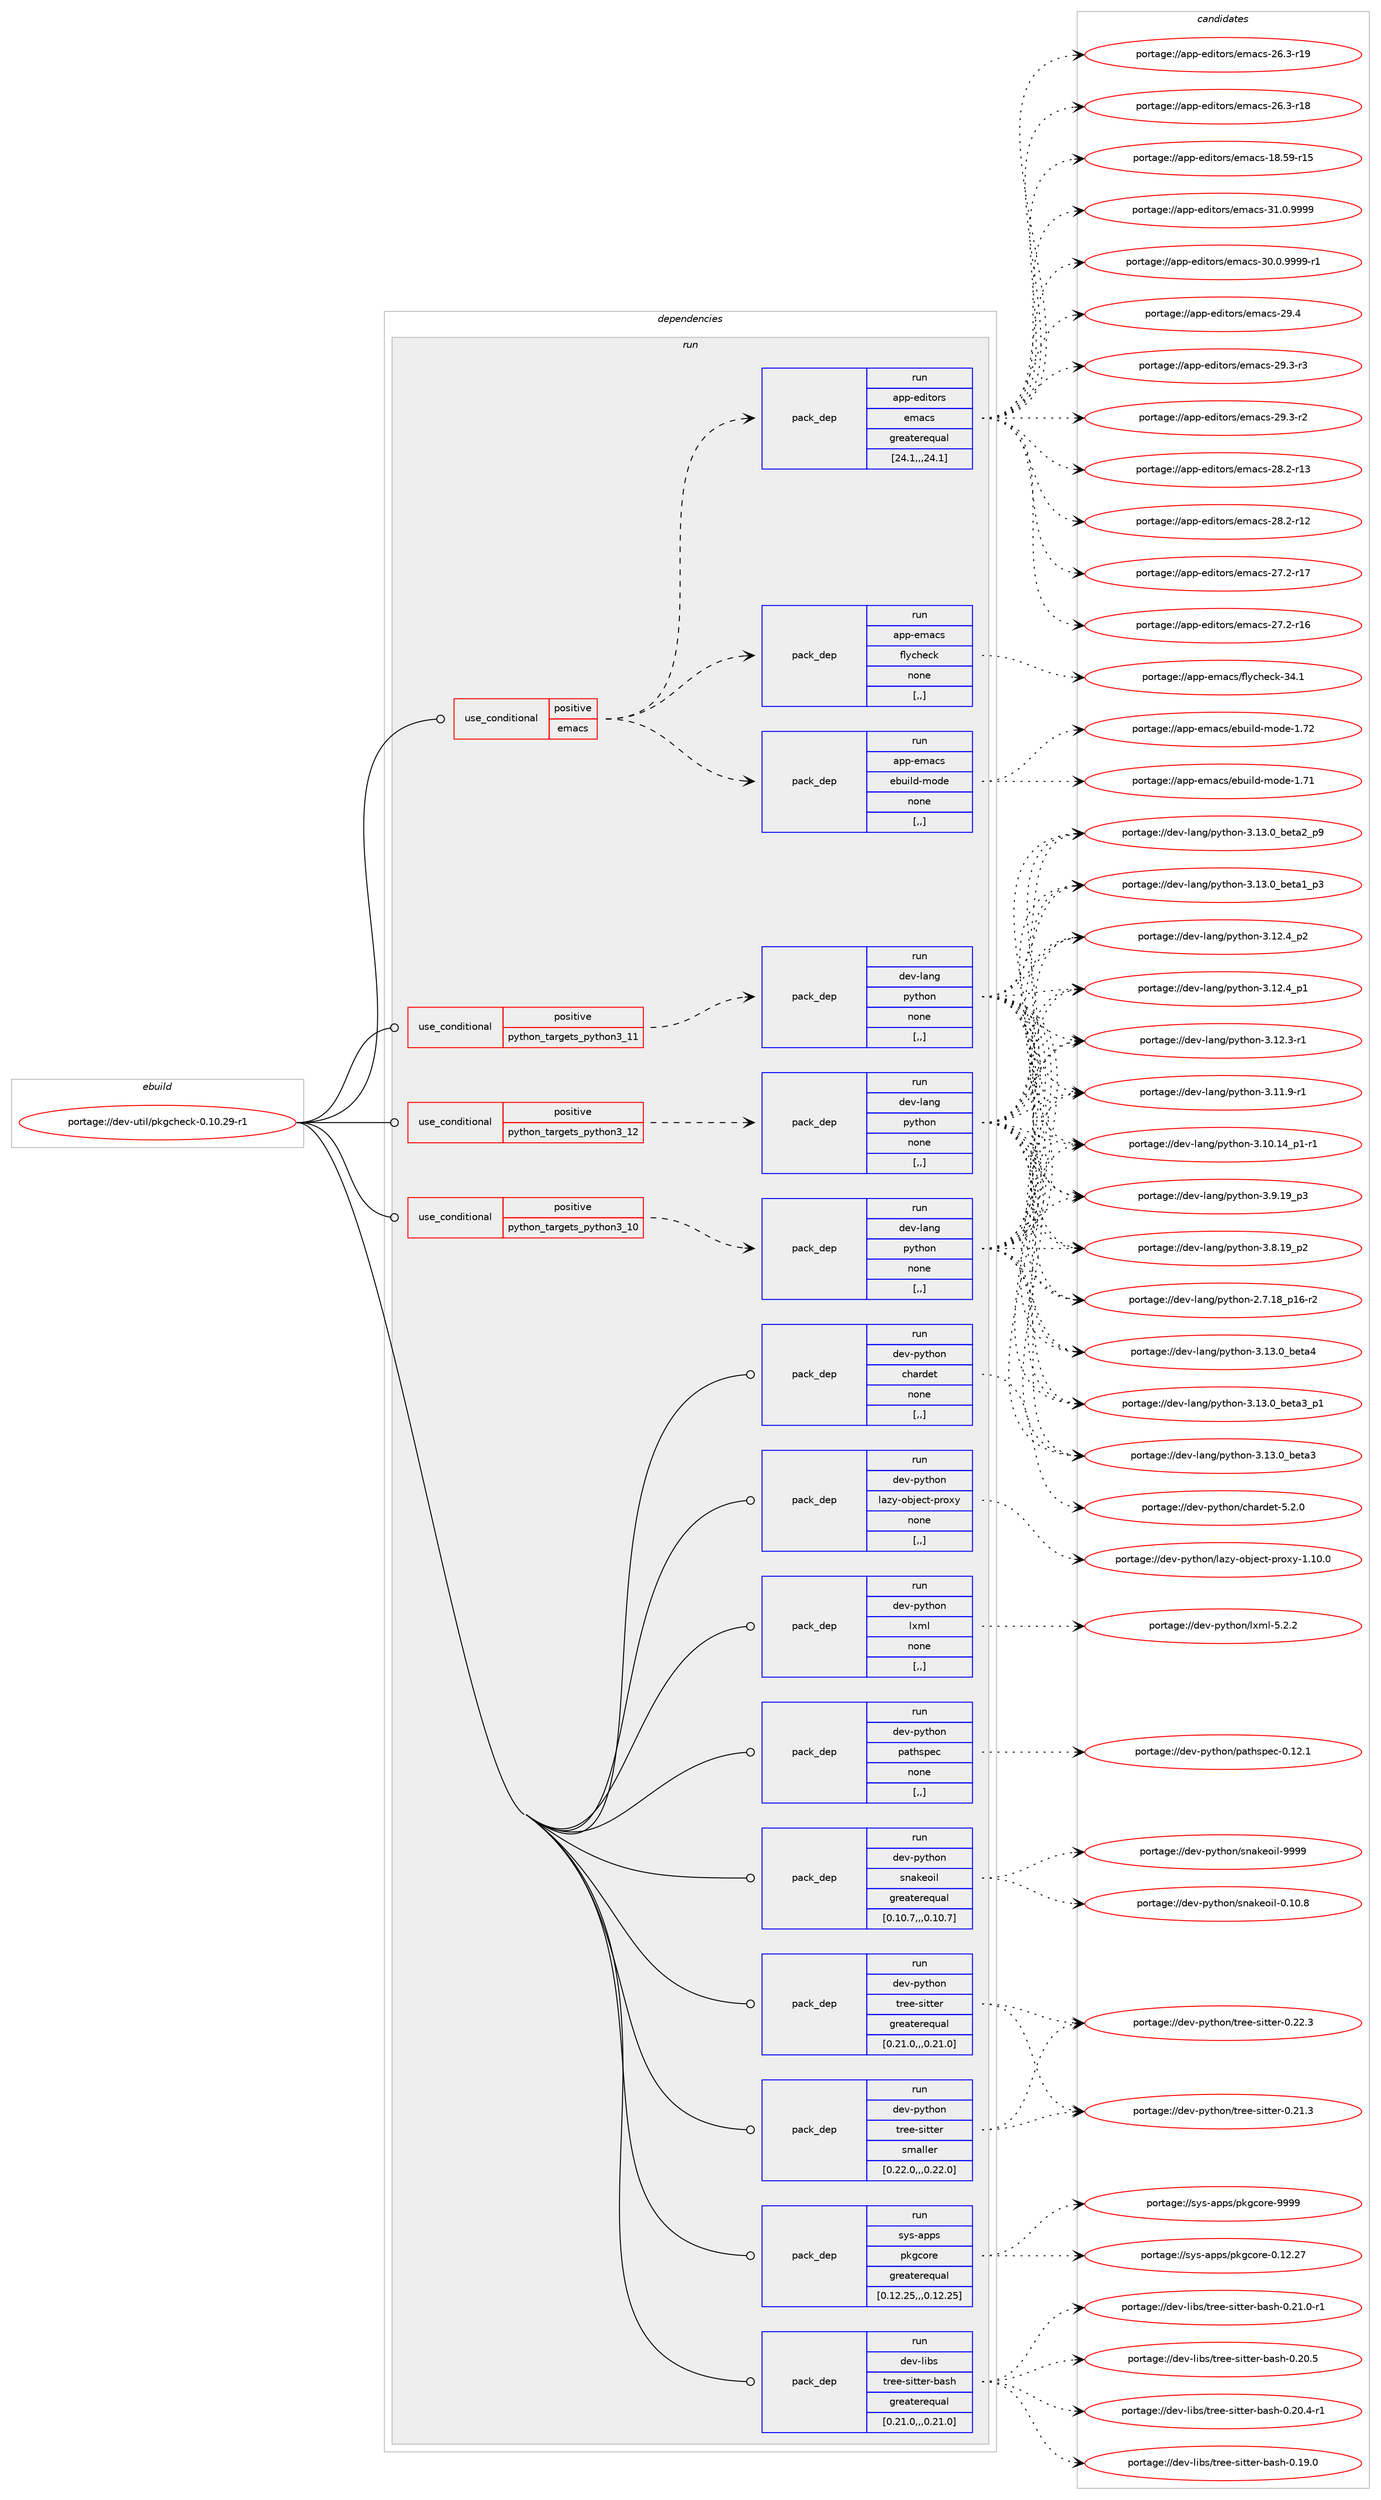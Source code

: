 digraph prolog {

# *************
# Graph options
# *************

newrank=true;
concentrate=true;
compound=true;
graph [rankdir=LR,fontname=Helvetica,fontsize=10,ranksep=1.5];#, ranksep=2.5, nodesep=0.2];
edge  [arrowhead=vee];
node  [fontname=Helvetica,fontsize=10];

# **********
# The ebuild
# **********

subgraph cluster_leftcol {
color=gray;
label=<<i>ebuild</i>>;
id [label="portage://dev-util/pkgcheck-0.10.29-r1", color=red, width=4, href="../dev-util/pkgcheck-0.10.29-r1.svg"];
}

# ****************
# The dependencies
# ****************

subgraph cluster_midcol {
color=gray;
label=<<i>dependencies</i>>;
subgraph cluster_compile {
fillcolor="#eeeeee";
style=filled;
label=<<i>compile</i>>;
}
subgraph cluster_compileandrun {
fillcolor="#eeeeee";
style=filled;
label=<<i>compile and run</i>>;
}
subgraph cluster_run {
fillcolor="#eeeeee";
style=filled;
label=<<i>run</i>>;
subgraph cond61489 {
dependency218308 [label=<<TABLE BORDER="0" CELLBORDER="1" CELLSPACING="0" CELLPADDING="4"><TR><TD ROWSPAN="3" CELLPADDING="10">use_conditional</TD></TR><TR><TD>positive</TD></TR><TR><TD>emacs</TD></TR></TABLE>>, shape=none, color=red];
subgraph pack155378 {
dependency218309 [label=<<TABLE BORDER="0" CELLBORDER="1" CELLSPACING="0" CELLPADDING="4" WIDTH="220"><TR><TD ROWSPAN="6" CELLPADDING="30">pack_dep</TD></TR><TR><TD WIDTH="110">run</TD></TR><TR><TD>app-editors</TD></TR><TR><TD>emacs</TD></TR><TR><TD>greaterequal</TD></TR><TR><TD>[24.1,,,24.1]</TD></TR></TABLE>>, shape=none, color=blue];
}
dependency218308:e -> dependency218309:w [weight=20,style="dashed",arrowhead="vee"];
subgraph pack155379 {
dependency218310 [label=<<TABLE BORDER="0" CELLBORDER="1" CELLSPACING="0" CELLPADDING="4" WIDTH="220"><TR><TD ROWSPAN="6" CELLPADDING="30">pack_dep</TD></TR><TR><TD WIDTH="110">run</TD></TR><TR><TD>app-emacs</TD></TR><TR><TD>ebuild-mode</TD></TR><TR><TD>none</TD></TR><TR><TD>[,,]</TD></TR></TABLE>>, shape=none, color=blue];
}
dependency218308:e -> dependency218310:w [weight=20,style="dashed",arrowhead="vee"];
subgraph pack155380 {
dependency218311 [label=<<TABLE BORDER="0" CELLBORDER="1" CELLSPACING="0" CELLPADDING="4" WIDTH="220"><TR><TD ROWSPAN="6" CELLPADDING="30">pack_dep</TD></TR><TR><TD WIDTH="110">run</TD></TR><TR><TD>app-emacs</TD></TR><TR><TD>flycheck</TD></TR><TR><TD>none</TD></TR><TR><TD>[,,]</TD></TR></TABLE>>, shape=none, color=blue];
}
dependency218308:e -> dependency218311:w [weight=20,style="dashed",arrowhead="vee"];
}
id:e -> dependency218308:w [weight=20,style="solid",arrowhead="odot"];
subgraph cond61490 {
dependency218312 [label=<<TABLE BORDER="0" CELLBORDER="1" CELLSPACING="0" CELLPADDING="4"><TR><TD ROWSPAN="3" CELLPADDING="10">use_conditional</TD></TR><TR><TD>positive</TD></TR><TR><TD>python_targets_python3_10</TD></TR></TABLE>>, shape=none, color=red];
subgraph pack155381 {
dependency218313 [label=<<TABLE BORDER="0" CELLBORDER="1" CELLSPACING="0" CELLPADDING="4" WIDTH="220"><TR><TD ROWSPAN="6" CELLPADDING="30">pack_dep</TD></TR><TR><TD WIDTH="110">run</TD></TR><TR><TD>dev-lang</TD></TR><TR><TD>python</TD></TR><TR><TD>none</TD></TR><TR><TD>[,,]</TD></TR></TABLE>>, shape=none, color=blue];
}
dependency218312:e -> dependency218313:w [weight=20,style="dashed",arrowhead="vee"];
}
id:e -> dependency218312:w [weight=20,style="solid",arrowhead="odot"];
subgraph cond61491 {
dependency218314 [label=<<TABLE BORDER="0" CELLBORDER="1" CELLSPACING="0" CELLPADDING="4"><TR><TD ROWSPAN="3" CELLPADDING="10">use_conditional</TD></TR><TR><TD>positive</TD></TR><TR><TD>python_targets_python3_11</TD></TR></TABLE>>, shape=none, color=red];
subgraph pack155382 {
dependency218315 [label=<<TABLE BORDER="0" CELLBORDER="1" CELLSPACING="0" CELLPADDING="4" WIDTH="220"><TR><TD ROWSPAN="6" CELLPADDING="30">pack_dep</TD></TR><TR><TD WIDTH="110">run</TD></TR><TR><TD>dev-lang</TD></TR><TR><TD>python</TD></TR><TR><TD>none</TD></TR><TR><TD>[,,]</TD></TR></TABLE>>, shape=none, color=blue];
}
dependency218314:e -> dependency218315:w [weight=20,style="dashed",arrowhead="vee"];
}
id:e -> dependency218314:w [weight=20,style="solid",arrowhead="odot"];
subgraph cond61492 {
dependency218316 [label=<<TABLE BORDER="0" CELLBORDER="1" CELLSPACING="0" CELLPADDING="4"><TR><TD ROWSPAN="3" CELLPADDING="10">use_conditional</TD></TR><TR><TD>positive</TD></TR><TR><TD>python_targets_python3_12</TD></TR></TABLE>>, shape=none, color=red];
subgraph pack155383 {
dependency218317 [label=<<TABLE BORDER="0" CELLBORDER="1" CELLSPACING="0" CELLPADDING="4" WIDTH="220"><TR><TD ROWSPAN="6" CELLPADDING="30">pack_dep</TD></TR><TR><TD WIDTH="110">run</TD></TR><TR><TD>dev-lang</TD></TR><TR><TD>python</TD></TR><TR><TD>none</TD></TR><TR><TD>[,,]</TD></TR></TABLE>>, shape=none, color=blue];
}
dependency218316:e -> dependency218317:w [weight=20,style="dashed",arrowhead="vee"];
}
id:e -> dependency218316:w [weight=20,style="solid",arrowhead="odot"];
subgraph pack155384 {
dependency218318 [label=<<TABLE BORDER="0" CELLBORDER="1" CELLSPACING="0" CELLPADDING="4" WIDTH="220"><TR><TD ROWSPAN="6" CELLPADDING="30">pack_dep</TD></TR><TR><TD WIDTH="110">run</TD></TR><TR><TD>dev-libs</TD></TR><TR><TD>tree-sitter-bash</TD></TR><TR><TD>greaterequal</TD></TR><TR><TD>[0.21.0,,,0.21.0]</TD></TR></TABLE>>, shape=none, color=blue];
}
id:e -> dependency218318:w [weight=20,style="solid",arrowhead="odot"];
subgraph pack155385 {
dependency218319 [label=<<TABLE BORDER="0" CELLBORDER="1" CELLSPACING="0" CELLPADDING="4" WIDTH="220"><TR><TD ROWSPAN="6" CELLPADDING="30">pack_dep</TD></TR><TR><TD WIDTH="110">run</TD></TR><TR><TD>dev-python</TD></TR><TR><TD>chardet</TD></TR><TR><TD>none</TD></TR><TR><TD>[,,]</TD></TR></TABLE>>, shape=none, color=blue];
}
id:e -> dependency218319:w [weight=20,style="solid",arrowhead="odot"];
subgraph pack155386 {
dependency218320 [label=<<TABLE BORDER="0" CELLBORDER="1" CELLSPACING="0" CELLPADDING="4" WIDTH="220"><TR><TD ROWSPAN="6" CELLPADDING="30">pack_dep</TD></TR><TR><TD WIDTH="110">run</TD></TR><TR><TD>dev-python</TD></TR><TR><TD>lazy-object-proxy</TD></TR><TR><TD>none</TD></TR><TR><TD>[,,]</TD></TR></TABLE>>, shape=none, color=blue];
}
id:e -> dependency218320:w [weight=20,style="solid",arrowhead="odot"];
subgraph pack155387 {
dependency218321 [label=<<TABLE BORDER="0" CELLBORDER="1" CELLSPACING="0" CELLPADDING="4" WIDTH="220"><TR><TD ROWSPAN="6" CELLPADDING="30">pack_dep</TD></TR><TR><TD WIDTH="110">run</TD></TR><TR><TD>dev-python</TD></TR><TR><TD>lxml</TD></TR><TR><TD>none</TD></TR><TR><TD>[,,]</TD></TR></TABLE>>, shape=none, color=blue];
}
id:e -> dependency218321:w [weight=20,style="solid",arrowhead="odot"];
subgraph pack155388 {
dependency218322 [label=<<TABLE BORDER="0" CELLBORDER="1" CELLSPACING="0" CELLPADDING="4" WIDTH="220"><TR><TD ROWSPAN="6" CELLPADDING="30">pack_dep</TD></TR><TR><TD WIDTH="110">run</TD></TR><TR><TD>dev-python</TD></TR><TR><TD>pathspec</TD></TR><TR><TD>none</TD></TR><TR><TD>[,,]</TD></TR></TABLE>>, shape=none, color=blue];
}
id:e -> dependency218322:w [weight=20,style="solid",arrowhead="odot"];
subgraph pack155389 {
dependency218323 [label=<<TABLE BORDER="0" CELLBORDER="1" CELLSPACING="0" CELLPADDING="4" WIDTH="220"><TR><TD ROWSPAN="6" CELLPADDING="30">pack_dep</TD></TR><TR><TD WIDTH="110">run</TD></TR><TR><TD>dev-python</TD></TR><TR><TD>snakeoil</TD></TR><TR><TD>greaterequal</TD></TR><TR><TD>[0.10.7,,,0.10.7]</TD></TR></TABLE>>, shape=none, color=blue];
}
id:e -> dependency218323:w [weight=20,style="solid",arrowhead="odot"];
subgraph pack155390 {
dependency218324 [label=<<TABLE BORDER="0" CELLBORDER="1" CELLSPACING="0" CELLPADDING="4" WIDTH="220"><TR><TD ROWSPAN="6" CELLPADDING="30">pack_dep</TD></TR><TR><TD WIDTH="110">run</TD></TR><TR><TD>dev-python</TD></TR><TR><TD>tree-sitter</TD></TR><TR><TD>greaterequal</TD></TR><TR><TD>[0.21.0,,,0.21.0]</TD></TR></TABLE>>, shape=none, color=blue];
}
id:e -> dependency218324:w [weight=20,style="solid",arrowhead="odot"];
subgraph pack155391 {
dependency218325 [label=<<TABLE BORDER="0" CELLBORDER="1" CELLSPACING="0" CELLPADDING="4" WIDTH="220"><TR><TD ROWSPAN="6" CELLPADDING="30">pack_dep</TD></TR><TR><TD WIDTH="110">run</TD></TR><TR><TD>dev-python</TD></TR><TR><TD>tree-sitter</TD></TR><TR><TD>smaller</TD></TR><TR><TD>[0.22.0,,,0.22.0]</TD></TR></TABLE>>, shape=none, color=blue];
}
id:e -> dependency218325:w [weight=20,style="solid",arrowhead="odot"];
subgraph pack155392 {
dependency218326 [label=<<TABLE BORDER="0" CELLBORDER="1" CELLSPACING="0" CELLPADDING="4" WIDTH="220"><TR><TD ROWSPAN="6" CELLPADDING="30">pack_dep</TD></TR><TR><TD WIDTH="110">run</TD></TR><TR><TD>sys-apps</TD></TR><TR><TD>pkgcore</TD></TR><TR><TD>greaterequal</TD></TR><TR><TD>[0.12.25,,,0.12.25]</TD></TR></TABLE>>, shape=none, color=blue];
}
id:e -> dependency218326:w [weight=20,style="solid",arrowhead="odot"];
}
}

# **************
# The candidates
# **************

subgraph cluster_choices {
rank=same;
color=gray;
label=<<i>candidates</i>>;

subgraph choice155378 {
color=black;
nodesep=1;
choice971121124510110010511611111411547101109979911545514946484657575757 [label="portage://app-editors/emacs-31.0.9999", color=red, width=4,href="../app-editors/emacs-31.0.9999.svg"];
choice9711211245101100105116111114115471011099799115455148464846575757574511449 [label="portage://app-editors/emacs-30.0.9999-r1", color=red, width=4,href="../app-editors/emacs-30.0.9999-r1.svg"];
choice97112112451011001051161111141154710110997991154550574652 [label="portage://app-editors/emacs-29.4", color=red, width=4,href="../app-editors/emacs-29.4.svg"];
choice971121124510110010511611111411547101109979911545505746514511451 [label="portage://app-editors/emacs-29.3-r3", color=red, width=4,href="../app-editors/emacs-29.3-r3.svg"];
choice971121124510110010511611111411547101109979911545505746514511450 [label="portage://app-editors/emacs-29.3-r2", color=red, width=4,href="../app-editors/emacs-29.3-r2.svg"];
choice97112112451011001051161111141154710110997991154550564650451144951 [label="portage://app-editors/emacs-28.2-r13", color=red, width=4,href="../app-editors/emacs-28.2-r13.svg"];
choice97112112451011001051161111141154710110997991154550564650451144950 [label="portage://app-editors/emacs-28.2-r12", color=red, width=4,href="../app-editors/emacs-28.2-r12.svg"];
choice97112112451011001051161111141154710110997991154550554650451144955 [label="portage://app-editors/emacs-27.2-r17", color=red, width=4,href="../app-editors/emacs-27.2-r17.svg"];
choice97112112451011001051161111141154710110997991154550554650451144954 [label="portage://app-editors/emacs-27.2-r16", color=red, width=4,href="../app-editors/emacs-27.2-r16.svg"];
choice97112112451011001051161111141154710110997991154550544651451144957 [label="portage://app-editors/emacs-26.3-r19", color=red, width=4,href="../app-editors/emacs-26.3-r19.svg"];
choice97112112451011001051161111141154710110997991154550544651451144956 [label="portage://app-editors/emacs-26.3-r18", color=red, width=4,href="../app-editors/emacs-26.3-r18.svg"];
choice9711211245101100105116111114115471011099799115454956465357451144953 [label="portage://app-editors/emacs-18.59-r15", color=red, width=4,href="../app-editors/emacs-18.59-r15.svg"];
dependency218309:e -> choice971121124510110010511611111411547101109979911545514946484657575757:w [style=dotted,weight="100"];
dependency218309:e -> choice9711211245101100105116111114115471011099799115455148464846575757574511449:w [style=dotted,weight="100"];
dependency218309:e -> choice97112112451011001051161111141154710110997991154550574652:w [style=dotted,weight="100"];
dependency218309:e -> choice971121124510110010511611111411547101109979911545505746514511451:w [style=dotted,weight="100"];
dependency218309:e -> choice971121124510110010511611111411547101109979911545505746514511450:w [style=dotted,weight="100"];
dependency218309:e -> choice97112112451011001051161111141154710110997991154550564650451144951:w [style=dotted,weight="100"];
dependency218309:e -> choice97112112451011001051161111141154710110997991154550564650451144950:w [style=dotted,weight="100"];
dependency218309:e -> choice97112112451011001051161111141154710110997991154550554650451144955:w [style=dotted,weight="100"];
dependency218309:e -> choice97112112451011001051161111141154710110997991154550554650451144954:w [style=dotted,weight="100"];
dependency218309:e -> choice97112112451011001051161111141154710110997991154550544651451144957:w [style=dotted,weight="100"];
dependency218309:e -> choice97112112451011001051161111141154710110997991154550544651451144956:w [style=dotted,weight="100"];
dependency218309:e -> choice9711211245101100105116111114115471011099799115454956465357451144953:w [style=dotted,weight="100"];
}
subgraph choice155379 {
color=black;
nodesep=1;
choice971121124510110997991154710198117105108100451091111001014549465550 [label="portage://app-emacs/ebuild-mode-1.72", color=red, width=4,href="../app-emacs/ebuild-mode-1.72.svg"];
choice971121124510110997991154710198117105108100451091111001014549465549 [label="portage://app-emacs/ebuild-mode-1.71", color=red, width=4,href="../app-emacs/ebuild-mode-1.71.svg"];
dependency218310:e -> choice971121124510110997991154710198117105108100451091111001014549465550:w [style=dotted,weight="100"];
dependency218310:e -> choice971121124510110997991154710198117105108100451091111001014549465549:w [style=dotted,weight="100"];
}
subgraph choice155380 {
color=black;
nodesep=1;
choice971121124510110997991154710210812199104101991074551524649 [label="portage://app-emacs/flycheck-34.1", color=red, width=4,href="../app-emacs/flycheck-34.1.svg"];
dependency218311:e -> choice971121124510110997991154710210812199104101991074551524649:w [style=dotted,weight="100"];
}
subgraph choice155381 {
color=black;
nodesep=1;
choice1001011184510897110103471121211161041111104551464951464895981011169752 [label="portage://dev-lang/python-3.13.0_beta4", color=red, width=4,href="../dev-lang/python-3.13.0_beta4.svg"];
choice10010111845108971101034711212111610411111045514649514648959810111697519511249 [label="portage://dev-lang/python-3.13.0_beta3_p1", color=red, width=4,href="../dev-lang/python-3.13.0_beta3_p1.svg"];
choice1001011184510897110103471121211161041111104551464951464895981011169751 [label="portage://dev-lang/python-3.13.0_beta3", color=red, width=4,href="../dev-lang/python-3.13.0_beta3.svg"];
choice10010111845108971101034711212111610411111045514649514648959810111697509511257 [label="portage://dev-lang/python-3.13.0_beta2_p9", color=red, width=4,href="../dev-lang/python-3.13.0_beta2_p9.svg"];
choice10010111845108971101034711212111610411111045514649514648959810111697499511251 [label="portage://dev-lang/python-3.13.0_beta1_p3", color=red, width=4,href="../dev-lang/python-3.13.0_beta1_p3.svg"];
choice100101118451089711010347112121116104111110455146495046529511250 [label="portage://dev-lang/python-3.12.4_p2", color=red, width=4,href="../dev-lang/python-3.12.4_p2.svg"];
choice100101118451089711010347112121116104111110455146495046529511249 [label="portage://dev-lang/python-3.12.4_p1", color=red, width=4,href="../dev-lang/python-3.12.4_p1.svg"];
choice100101118451089711010347112121116104111110455146495046514511449 [label="portage://dev-lang/python-3.12.3-r1", color=red, width=4,href="../dev-lang/python-3.12.3-r1.svg"];
choice100101118451089711010347112121116104111110455146494946574511449 [label="portage://dev-lang/python-3.11.9-r1", color=red, width=4,href="../dev-lang/python-3.11.9-r1.svg"];
choice100101118451089711010347112121116104111110455146494846495295112494511449 [label="portage://dev-lang/python-3.10.14_p1-r1", color=red, width=4,href="../dev-lang/python-3.10.14_p1-r1.svg"];
choice100101118451089711010347112121116104111110455146574649579511251 [label="portage://dev-lang/python-3.9.19_p3", color=red, width=4,href="../dev-lang/python-3.9.19_p3.svg"];
choice100101118451089711010347112121116104111110455146564649579511250 [label="portage://dev-lang/python-3.8.19_p2", color=red, width=4,href="../dev-lang/python-3.8.19_p2.svg"];
choice100101118451089711010347112121116104111110455046554649569511249544511450 [label="portage://dev-lang/python-2.7.18_p16-r2", color=red, width=4,href="../dev-lang/python-2.7.18_p16-r2.svg"];
dependency218313:e -> choice1001011184510897110103471121211161041111104551464951464895981011169752:w [style=dotted,weight="100"];
dependency218313:e -> choice10010111845108971101034711212111610411111045514649514648959810111697519511249:w [style=dotted,weight="100"];
dependency218313:e -> choice1001011184510897110103471121211161041111104551464951464895981011169751:w [style=dotted,weight="100"];
dependency218313:e -> choice10010111845108971101034711212111610411111045514649514648959810111697509511257:w [style=dotted,weight="100"];
dependency218313:e -> choice10010111845108971101034711212111610411111045514649514648959810111697499511251:w [style=dotted,weight="100"];
dependency218313:e -> choice100101118451089711010347112121116104111110455146495046529511250:w [style=dotted,weight="100"];
dependency218313:e -> choice100101118451089711010347112121116104111110455146495046529511249:w [style=dotted,weight="100"];
dependency218313:e -> choice100101118451089711010347112121116104111110455146495046514511449:w [style=dotted,weight="100"];
dependency218313:e -> choice100101118451089711010347112121116104111110455146494946574511449:w [style=dotted,weight="100"];
dependency218313:e -> choice100101118451089711010347112121116104111110455146494846495295112494511449:w [style=dotted,weight="100"];
dependency218313:e -> choice100101118451089711010347112121116104111110455146574649579511251:w [style=dotted,weight="100"];
dependency218313:e -> choice100101118451089711010347112121116104111110455146564649579511250:w [style=dotted,weight="100"];
dependency218313:e -> choice100101118451089711010347112121116104111110455046554649569511249544511450:w [style=dotted,weight="100"];
}
subgraph choice155382 {
color=black;
nodesep=1;
choice1001011184510897110103471121211161041111104551464951464895981011169752 [label="portage://dev-lang/python-3.13.0_beta4", color=red, width=4,href="../dev-lang/python-3.13.0_beta4.svg"];
choice10010111845108971101034711212111610411111045514649514648959810111697519511249 [label="portage://dev-lang/python-3.13.0_beta3_p1", color=red, width=4,href="../dev-lang/python-3.13.0_beta3_p1.svg"];
choice1001011184510897110103471121211161041111104551464951464895981011169751 [label="portage://dev-lang/python-3.13.0_beta3", color=red, width=4,href="../dev-lang/python-3.13.0_beta3.svg"];
choice10010111845108971101034711212111610411111045514649514648959810111697509511257 [label="portage://dev-lang/python-3.13.0_beta2_p9", color=red, width=4,href="../dev-lang/python-3.13.0_beta2_p9.svg"];
choice10010111845108971101034711212111610411111045514649514648959810111697499511251 [label="portage://dev-lang/python-3.13.0_beta1_p3", color=red, width=4,href="../dev-lang/python-3.13.0_beta1_p3.svg"];
choice100101118451089711010347112121116104111110455146495046529511250 [label="portage://dev-lang/python-3.12.4_p2", color=red, width=4,href="../dev-lang/python-3.12.4_p2.svg"];
choice100101118451089711010347112121116104111110455146495046529511249 [label="portage://dev-lang/python-3.12.4_p1", color=red, width=4,href="../dev-lang/python-3.12.4_p1.svg"];
choice100101118451089711010347112121116104111110455146495046514511449 [label="portage://dev-lang/python-3.12.3-r1", color=red, width=4,href="../dev-lang/python-3.12.3-r1.svg"];
choice100101118451089711010347112121116104111110455146494946574511449 [label="portage://dev-lang/python-3.11.9-r1", color=red, width=4,href="../dev-lang/python-3.11.9-r1.svg"];
choice100101118451089711010347112121116104111110455146494846495295112494511449 [label="portage://dev-lang/python-3.10.14_p1-r1", color=red, width=4,href="../dev-lang/python-3.10.14_p1-r1.svg"];
choice100101118451089711010347112121116104111110455146574649579511251 [label="portage://dev-lang/python-3.9.19_p3", color=red, width=4,href="../dev-lang/python-3.9.19_p3.svg"];
choice100101118451089711010347112121116104111110455146564649579511250 [label="portage://dev-lang/python-3.8.19_p2", color=red, width=4,href="../dev-lang/python-3.8.19_p2.svg"];
choice100101118451089711010347112121116104111110455046554649569511249544511450 [label="portage://dev-lang/python-2.7.18_p16-r2", color=red, width=4,href="../dev-lang/python-2.7.18_p16-r2.svg"];
dependency218315:e -> choice1001011184510897110103471121211161041111104551464951464895981011169752:w [style=dotted,weight="100"];
dependency218315:e -> choice10010111845108971101034711212111610411111045514649514648959810111697519511249:w [style=dotted,weight="100"];
dependency218315:e -> choice1001011184510897110103471121211161041111104551464951464895981011169751:w [style=dotted,weight="100"];
dependency218315:e -> choice10010111845108971101034711212111610411111045514649514648959810111697509511257:w [style=dotted,weight="100"];
dependency218315:e -> choice10010111845108971101034711212111610411111045514649514648959810111697499511251:w [style=dotted,weight="100"];
dependency218315:e -> choice100101118451089711010347112121116104111110455146495046529511250:w [style=dotted,weight="100"];
dependency218315:e -> choice100101118451089711010347112121116104111110455146495046529511249:w [style=dotted,weight="100"];
dependency218315:e -> choice100101118451089711010347112121116104111110455146495046514511449:w [style=dotted,weight="100"];
dependency218315:e -> choice100101118451089711010347112121116104111110455146494946574511449:w [style=dotted,weight="100"];
dependency218315:e -> choice100101118451089711010347112121116104111110455146494846495295112494511449:w [style=dotted,weight="100"];
dependency218315:e -> choice100101118451089711010347112121116104111110455146574649579511251:w [style=dotted,weight="100"];
dependency218315:e -> choice100101118451089711010347112121116104111110455146564649579511250:w [style=dotted,weight="100"];
dependency218315:e -> choice100101118451089711010347112121116104111110455046554649569511249544511450:w [style=dotted,weight="100"];
}
subgraph choice155383 {
color=black;
nodesep=1;
choice1001011184510897110103471121211161041111104551464951464895981011169752 [label="portage://dev-lang/python-3.13.0_beta4", color=red, width=4,href="../dev-lang/python-3.13.0_beta4.svg"];
choice10010111845108971101034711212111610411111045514649514648959810111697519511249 [label="portage://dev-lang/python-3.13.0_beta3_p1", color=red, width=4,href="../dev-lang/python-3.13.0_beta3_p1.svg"];
choice1001011184510897110103471121211161041111104551464951464895981011169751 [label="portage://dev-lang/python-3.13.0_beta3", color=red, width=4,href="../dev-lang/python-3.13.0_beta3.svg"];
choice10010111845108971101034711212111610411111045514649514648959810111697509511257 [label="portage://dev-lang/python-3.13.0_beta2_p9", color=red, width=4,href="../dev-lang/python-3.13.0_beta2_p9.svg"];
choice10010111845108971101034711212111610411111045514649514648959810111697499511251 [label="portage://dev-lang/python-3.13.0_beta1_p3", color=red, width=4,href="../dev-lang/python-3.13.0_beta1_p3.svg"];
choice100101118451089711010347112121116104111110455146495046529511250 [label="portage://dev-lang/python-3.12.4_p2", color=red, width=4,href="../dev-lang/python-3.12.4_p2.svg"];
choice100101118451089711010347112121116104111110455146495046529511249 [label="portage://dev-lang/python-3.12.4_p1", color=red, width=4,href="../dev-lang/python-3.12.4_p1.svg"];
choice100101118451089711010347112121116104111110455146495046514511449 [label="portage://dev-lang/python-3.12.3-r1", color=red, width=4,href="../dev-lang/python-3.12.3-r1.svg"];
choice100101118451089711010347112121116104111110455146494946574511449 [label="portage://dev-lang/python-3.11.9-r1", color=red, width=4,href="../dev-lang/python-3.11.9-r1.svg"];
choice100101118451089711010347112121116104111110455146494846495295112494511449 [label="portage://dev-lang/python-3.10.14_p1-r1", color=red, width=4,href="../dev-lang/python-3.10.14_p1-r1.svg"];
choice100101118451089711010347112121116104111110455146574649579511251 [label="portage://dev-lang/python-3.9.19_p3", color=red, width=4,href="../dev-lang/python-3.9.19_p3.svg"];
choice100101118451089711010347112121116104111110455146564649579511250 [label="portage://dev-lang/python-3.8.19_p2", color=red, width=4,href="../dev-lang/python-3.8.19_p2.svg"];
choice100101118451089711010347112121116104111110455046554649569511249544511450 [label="portage://dev-lang/python-2.7.18_p16-r2", color=red, width=4,href="../dev-lang/python-2.7.18_p16-r2.svg"];
dependency218317:e -> choice1001011184510897110103471121211161041111104551464951464895981011169752:w [style=dotted,weight="100"];
dependency218317:e -> choice10010111845108971101034711212111610411111045514649514648959810111697519511249:w [style=dotted,weight="100"];
dependency218317:e -> choice1001011184510897110103471121211161041111104551464951464895981011169751:w [style=dotted,weight="100"];
dependency218317:e -> choice10010111845108971101034711212111610411111045514649514648959810111697509511257:w [style=dotted,weight="100"];
dependency218317:e -> choice10010111845108971101034711212111610411111045514649514648959810111697499511251:w [style=dotted,weight="100"];
dependency218317:e -> choice100101118451089711010347112121116104111110455146495046529511250:w [style=dotted,weight="100"];
dependency218317:e -> choice100101118451089711010347112121116104111110455146495046529511249:w [style=dotted,weight="100"];
dependency218317:e -> choice100101118451089711010347112121116104111110455146495046514511449:w [style=dotted,weight="100"];
dependency218317:e -> choice100101118451089711010347112121116104111110455146494946574511449:w [style=dotted,weight="100"];
dependency218317:e -> choice100101118451089711010347112121116104111110455146494846495295112494511449:w [style=dotted,weight="100"];
dependency218317:e -> choice100101118451089711010347112121116104111110455146574649579511251:w [style=dotted,weight="100"];
dependency218317:e -> choice100101118451089711010347112121116104111110455146564649579511250:w [style=dotted,weight="100"];
dependency218317:e -> choice100101118451089711010347112121116104111110455046554649569511249544511450:w [style=dotted,weight="100"];
}
subgraph choice155384 {
color=black;
nodesep=1;
choice10010111845108105981154711611410110145115105116116101114459897115104454846504946484511449 [label="portage://dev-libs/tree-sitter-bash-0.21.0-r1", color=red, width=4,href="../dev-libs/tree-sitter-bash-0.21.0-r1.svg"];
choice1001011184510810598115471161141011014511510511611610111445989711510445484650484653 [label="portage://dev-libs/tree-sitter-bash-0.20.5", color=red, width=4,href="../dev-libs/tree-sitter-bash-0.20.5.svg"];
choice10010111845108105981154711611410110145115105116116101114459897115104454846504846524511449 [label="portage://dev-libs/tree-sitter-bash-0.20.4-r1", color=red, width=4,href="../dev-libs/tree-sitter-bash-0.20.4-r1.svg"];
choice1001011184510810598115471161141011014511510511611610111445989711510445484649574648 [label="portage://dev-libs/tree-sitter-bash-0.19.0", color=red, width=4,href="../dev-libs/tree-sitter-bash-0.19.0.svg"];
dependency218318:e -> choice10010111845108105981154711611410110145115105116116101114459897115104454846504946484511449:w [style=dotted,weight="100"];
dependency218318:e -> choice1001011184510810598115471161141011014511510511611610111445989711510445484650484653:w [style=dotted,weight="100"];
dependency218318:e -> choice10010111845108105981154711611410110145115105116116101114459897115104454846504846524511449:w [style=dotted,weight="100"];
dependency218318:e -> choice1001011184510810598115471161141011014511510511611610111445989711510445484649574648:w [style=dotted,weight="100"];
}
subgraph choice155385 {
color=black;
nodesep=1;
choice10010111845112121116104111110479910497114100101116455346504648 [label="portage://dev-python/chardet-5.2.0", color=red, width=4,href="../dev-python/chardet-5.2.0.svg"];
dependency218319:e -> choice10010111845112121116104111110479910497114100101116455346504648:w [style=dotted,weight="100"];
}
subgraph choice155386 {
color=black;
nodesep=1;
choice1001011184511212111610411111047108971221214511198106101991164511211411112012145494649484648 [label="portage://dev-python/lazy-object-proxy-1.10.0", color=red, width=4,href="../dev-python/lazy-object-proxy-1.10.0.svg"];
dependency218320:e -> choice1001011184511212111610411111047108971221214511198106101991164511211411112012145494649484648:w [style=dotted,weight="100"];
}
subgraph choice155387 {
color=black;
nodesep=1;
choice1001011184511212111610411111047108120109108455346504650 [label="portage://dev-python/lxml-5.2.2", color=red, width=4,href="../dev-python/lxml-5.2.2.svg"];
dependency218321:e -> choice1001011184511212111610411111047108120109108455346504650:w [style=dotted,weight="100"];
}
subgraph choice155388 {
color=black;
nodesep=1;
choice1001011184511212111610411111047112971161041151121019945484649504649 [label="portage://dev-python/pathspec-0.12.1", color=red, width=4,href="../dev-python/pathspec-0.12.1.svg"];
dependency218322:e -> choice1001011184511212111610411111047112971161041151121019945484649504649:w [style=dotted,weight="100"];
}
subgraph choice155389 {
color=black;
nodesep=1;
choice1001011184511212111610411111047115110971071011111051084557575757 [label="portage://dev-python/snakeoil-9999", color=red, width=4,href="../dev-python/snakeoil-9999.svg"];
choice10010111845112121116104111110471151109710710111110510845484649484656 [label="portage://dev-python/snakeoil-0.10.8", color=red, width=4,href="../dev-python/snakeoil-0.10.8.svg"];
dependency218323:e -> choice1001011184511212111610411111047115110971071011111051084557575757:w [style=dotted,weight="100"];
dependency218323:e -> choice10010111845112121116104111110471151109710710111110510845484649484656:w [style=dotted,weight="100"];
}
subgraph choice155390 {
color=black;
nodesep=1;
choice10010111845112121116104111110471161141011014511510511611610111445484650504651 [label="portage://dev-python/tree-sitter-0.22.3", color=red, width=4,href="../dev-python/tree-sitter-0.22.3.svg"];
choice10010111845112121116104111110471161141011014511510511611610111445484650494651 [label="portage://dev-python/tree-sitter-0.21.3", color=red, width=4,href="../dev-python/tree-sitter-0.21.3.svg"];
dependency218324:e -> choice10010111845112121116104111110471161141011014511510511611610111445484650504651:w [style=dotted,weight="100"];
dependency218324:e -> choice10010111845112121116104111110471161141011014511510511611610111445484650494651:w [style=dotted,weight="100"];
}
subgraph choice155391 {
color=black;
nodesep=1;
choice10010111845112121116104111110471161141011014511510511611610111445484650504651 [label="portage://dev-python/tree-sitter-0.22.3", color=red, width=4,href="../dev-python/tree-sitter-0.22.3.svg"];
choice10010111845112121116104111110471161141011014511510511611610111445484650494651 [label="portage://dev-python/tree-sitter-0.21.3", color=red, width=4,href="../dev-python/tree-sitter-0.21.3.svg"];
dependency218325:e -> choice10010111845112121116104111110471161141011014511510511611610111445484650504651:w [style=dotted,weight="100"];
dependency218325:e -> choice10010111845112121116104111110471161141011014511510511611610111445484650494651:w [style=dotted,weight="100"];
}
subgraph choice155392 {
color=black;
nodesep=1;
choice115121115459711211211547112107103991111141014557575757 [label="portage://sys-apps/pkgcore-9999", color=red, width=4,href="../sys-apps/pkgcore-9999.svg"];
choice115121115459711211211547112107103991111141014548464950465055 [label="portage://sys-apps/pkgcore-0.12.27", color=red, width=4,href="../sys-apps/pkgcore-0.12.27.svg"];
dependency218326:e -> choice115121115459711211211547112107103991111141014557575757:w [style=dotted,weight="100"];
dependency218326:e -> choice115121115459711211211547112107103991111141014548464950465055:w [style=dotted,weight="100"];
}
}

}

